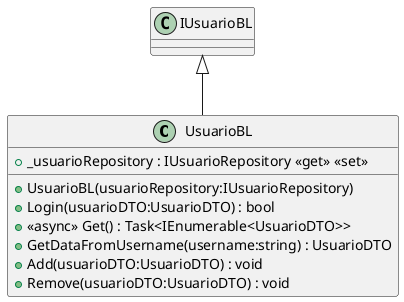 @startuml
class UsuarioBL {
    + _usuarioRepository : IUsuarioRepository <<get>> <<set>>
    + UsuarioBL(usuarioRepository:IUsuarioRepository)
    + Login(usuarioDTO:UsuarioDTO) : bool
    + <<async>> Get() : Task<IEnumerable<UsuarioDTO>>
    + GetDataFromUsername(username:string) : UsuarioDTO
    + Add(usuarioDTO:UsuarioDTO) : void
    + Remove(usuarioDTO:UsuarioDTO) : void
}
IUsuarioBL <|-- UsuarioBL
@enduml
